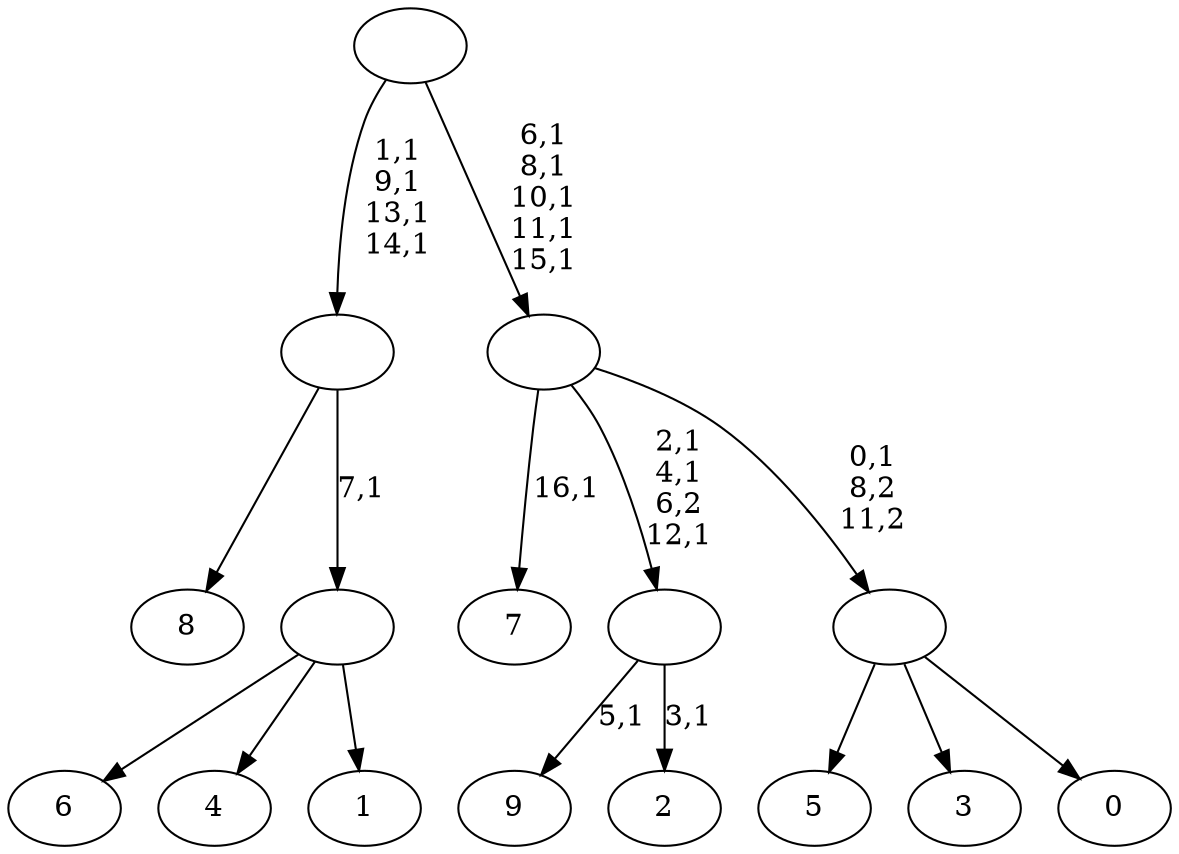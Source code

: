 digraph T {
	27 [label="9"]
	25 [label="8"]
	24 [label="7"]
	22 [label="6"]
	21 [label="5"]
	20 [label="4"]
	19 [label="3"]
	18 [label="2"]
	16 [label=""]
	13 [label="1"]
	12 [label=""]
	11 [label=""]
	7 [label="0"]
	6 [label=""]
	5 [label=""]
	0 [label=""]
	16 -> 18 [label="3,1"]
	16 -> 27 [label="5,1"]
	12 -> 22 [label=""]
	12 -> 20 [label=""]
	12 -> 13 [label=""]
	11 -> 25 [label=""]
	11 -> 12 [label="7,1"]
	6 -> 21 [label=""]
	6 -> 19 [label=""]
	6 -> 7 [label=""]
	5 -> 16 [label="2,1\n4,1\n6,2\n12,1"]
	5 -> 24 [label="16,1"]
	5 -> 6 [label="0,1\n8,2\n11,2"]
	0 -> 5 [label="6,1\n8,1\n10,1\n11,1\n15,1"]
	0 -> 11 [label="1,1\n9,1\n13,1\n14,1"]
}
